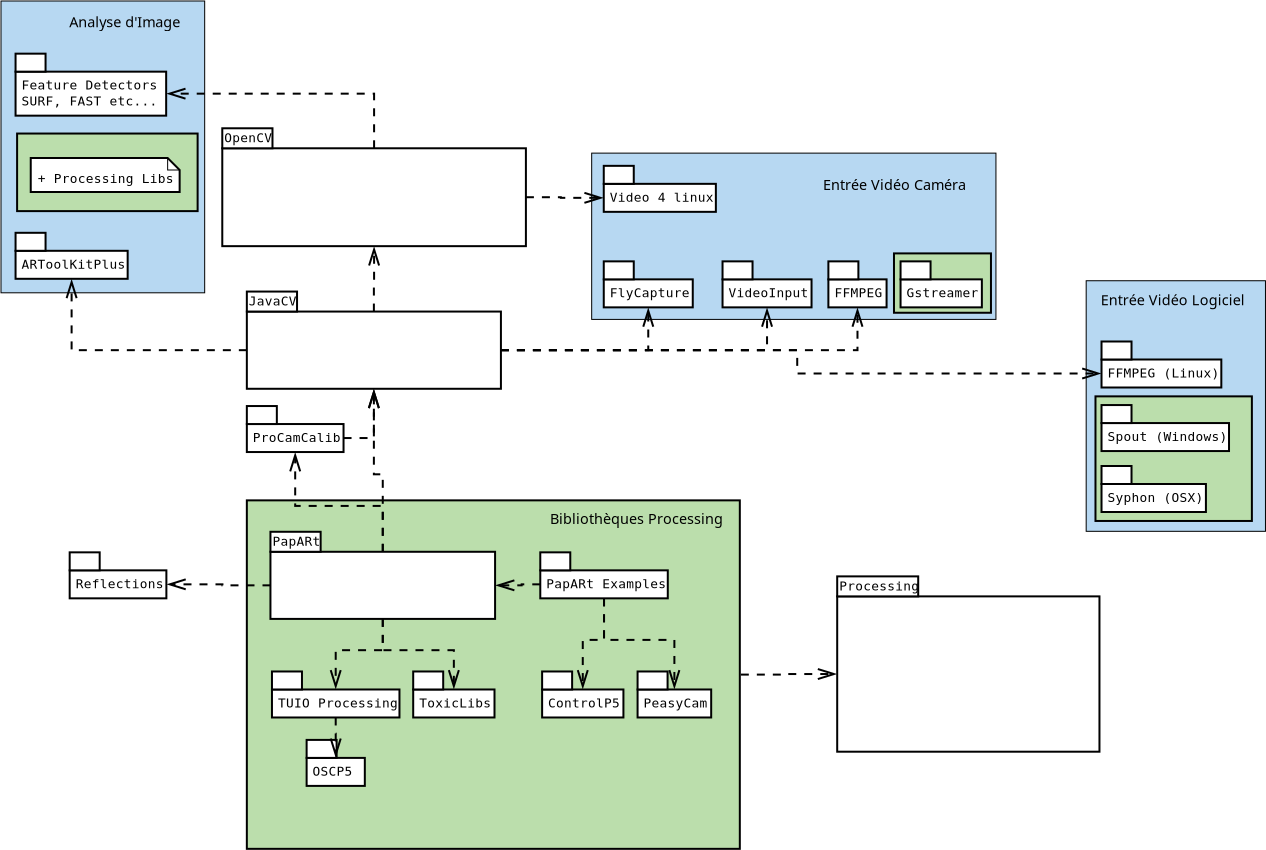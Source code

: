 <?xml version="1.0" encoding="UTF-8"?>
<dia:diagram xmlns:dia="http://www.lysator.liu.se/~alla/dia/">
  <dia:layer name="Arrière-plan" visible="true" active="true">
    <dia:object type="Standard - Box" version="0" id="O0">
      <dia:attribute name="obj_pos">
        <dia:point val="69.1,33.468"/>
      </dia:attribute>
      <dia:attribute name="obj_bb">
        <dia:rectangle val="69.1,33.468;78.063,45.997"/>
      </dia:attribute>
      <dia:attribute name="elem_corner">
        <dia:point val="69.1,33.468"/>
      </dia:attribute>
      <dia:attribute name="elem_width">
        <dia:real val="8.964"/>
      </dia:attribute>
      <dia:attribute name="elem_height">
        <dia:real val="12.529"/>
      </dia:attribute>
      <dia:attribute name="border_width">
        <dia:real val="1.175e-38"/>
      </dia:attribute>
      <dia:attribute name="inner_color">
        <dia:color val="#b7d8f2"/>
      </dia:attribute>
      <dia:attribute name="show_background">
        <dia:boolean val="true"/>
      </dia:attribute>
    </dia:object>
    <dia:object type="Standard - Box" version="0" id="O1">
      <dia:attribute name="obj_pos">
        <dia:point val="69.565,39.249"/>
      </dia:attribute>
      <dia:attribute name="obj_bb">
        <dia:rectangle val="69.515,39.199;77.435,45.529"/>
      </dia:attribute>
      <dia:attribute name="elem_corner">
        <dia:point val="69.565,39.249"/>
      </dia:attribute>
      <dia:attribute name="elem_width">
        <dia:real val="7.82"/>
      </dia:attribute>
      <dia:attribute name="elem_height">
        <dia:real val="6.23"/>
      </dia:attribute>
      <dia:attribute name="border_width">
        <dia:real val="0.1"/>
      </dia:attribute>
      <dia:attribute name="inner_color">
        <dia:color val="#bbdeac"/>
      </dia:attribute>
      <dia:attribute name="show_background">
        <dia:boolean val="true"/>
      </dia:attribute>
    </dia:object>
    <dia:object type="Standard - Box" version="0" id="O2">
      <dia:attribute name="obj_pos">
        <dia:point val="44.375,27.087"/>
      </dia:attribute>
      <dia:attribute name="obj_bb">
        <dia:rectangle val="44.375,27.087;64.588,35.401"/>
      </dia:attribute>
      <dia:attribute name="elem_corner">
        <dia:point val="44.375,27.087"/>
      </dia:attribute>
      <dia:attribute name="elem_width">
        <dia:real val="20.213"/>
      </dia:attribute>
      <dia:attribute name="elem_height">
        <dia:real val="8.314"/>
      </dia:attribute>
      <dia:attribute name="border_width">
        <dia:real val="1.175e-38"/>
      </dia:attribute>
      <dia:attribute name="inner_color">
        <dia:color val="#b7d8f2"/>
      </dia:attribute>
      <dia:attribute name="show_background">
        <dia:boolean val="true"/>
      </dia:attribute>
    </dia:object>
    <dia:object type="Standard - Box" version="0" id="O3">
      <dia:attribute name="obj_pos">
        <dia:point val="27.133,44.449"/>
      </dia:attribute>
      <dia:attribute name="obj_bb">
        <dia:rectangle val="27.083,44.399;51.832,61.923"/>
      </dia:attribute>
      <dia:attribute name="elem_corner">
        <dia:point val="27.133,44.449"/>
      </dia:attribute>
      <dia:attribute name="elem_width">
        <dia:real val="24.649"/>
      </dia:attribute>
      <dia:attribute name="elem_height">
        <dia:real val="17.424"/>
      </dia:attribute>
      <dia:attribute name="border_width">
        <dia:real val="0.1"/>
      </dia:attribute>
      <dia:attribute name="inner_color">
        <dia:color val="#bbdeac"/>
      </dia:attribute>
      <dia:attribute name="show_background">
        <dia:boolean val="true"/>
      </dia:attribute>
    </dia:object>
    <dia:object type="Standard - Text" version="1" id="O4">
      <dia:attribute name="obj_pos">
        <dia:point val="42.295,45.631"/>
      </dia:attribute>
      <dia:attribute name="obj_bb">
        <dia:rectangle val="42.295,44.963;51.278,45.801"/>
      </dia:attribute>
      <dia:attribute name="text">
        <dia:composite type="text">
          <dia:attribute name="string">
            <dia:string>#Bibliothèques Processing#</dia:string>
          </dia:attribute>
          <dia:attribute name="font">
            <dia:font family="sans" style="0" name="Helvetica"/>
          </dia:attribute>
          <dia:attribute name="height">
            <dia:real val="0.899"/>
          </dia:attribute>
          <dia:attribute name="pos">
            <dia:point val="42.295,45.631"/>
          </dia:attribute>
          <dia:attribute name="color">
            <dia:color val="#000000"/>
          </dia:attribute>
          <dia:attribute name="alignment">
            <dia:enum val="0"/>
          </dia:attribute>
        </dia:composite>
      </dia:attribute>
      <dia:attribute name="valign">
        <dia:enum val="3"/>
      </dia:attribute>
    </dia:object>
    <dia:object type="Standard - Box" version="0" id="O5">
      <dia:attribute name="obj_pos">
        <dia:point val="59.49,32.101"/>
      </dia:attribute>
      <dia:attribute name="obj_bb">
        <dia:rectangle val="59.44,32.051;64.389,35.12"/>
      </dia:attribute>
      <dia:attribute name="elem_corner">
        <dia:point val="59.49,32.101"/>
      </dia:attribute>
      <dia:attribute name="elem_width">
        <dia:real val="4.849"/>
      </dia:attribute>
      <dia:attribute name="elem_height">
        <dia:real val="2.968"/>
      </dia:attribute>
      <dia:attribute name="border_width">
        <dia:real val="0.1"/>
      </dia:attribute>
      <dia:attribute name="inner_color">
        <dia:color val="#bbdeac"/>
      </dia:attribute>
      <dia:attribute name="show_background">
        <dia:boolean val="true"/>
      </dia:attribute>
    </dia:object>
    <dia:object type="Standard - Box" version="0" id="O6">
      <dia:attribute name="obj_pos">
        <dia:point val="14.841,19.481"/>
      </dia:attribute>
      <dia:attribute name="obj_bb">
        <dia:rectangle val="14.841,19.481;25.025,34.071"/>
      </dia:attribute>
      <dia:attribute name="elem_corner">
        <dia:point val="14.841,19.481"/>
      </dia:attribute>
      <dia:attribute name="elem_width">
        <dia:real val="10.184"/>
      </dia:attribute>
      <dia:attribute name="elem_height">
        <dia:real val="14.59"/>
      </dia:attribute>
      <dia:attribute name="border_width">
        <dia:real val="1.175e-38"/>
      </dia:attribute>
      <dia:attribute name="inner_color">
        <dia:color val="#b7d8f2"/>
      </dia:attribute>
      <dia:attribute name="show_background">
        <dia:boolean val="true"/>
      </dia:attribute>
    </dia:object>
    <dia:object type="Standard - Text" version="1" id="O7">
      <dia:attribute name="obj_pos">
        <dia:point val="18.25,20.799"/>
      </dia:attribute>
      <dia:attribute name="obj_bb">
        <dia:rectangle val="18.25,20.131;24.223,21.867"/>
      </dia:attribute>
      <dia:attribute name="text">
        <dia:composite type="text">
          <dia:attribute name="string">
            <dia:string>#Analyse d'Image
#</dia:string>
          </dia:attribute>
          <dia:attribute name="font">
            <dia:font family="sans" style="0" name="Helvetica"/>
          </dia:attribute>
          <dia:attribute name="height">
            <dia:real val="0.899"/>
          </dia:attribute>
          <dia:attribute name="pos">
            <dia:point val="18.25,20.799"/>
          </dia:attribute>
          <dia:attribute name="color">
            <dia:color val="#000000"/>
          </dia:attribute>
          <dia:attribute name="alignment">
            <dia:enum val="0"/>
          </dia:attribute>
        </dia:composite>
      </dia:attribute>
      <dia:attribute name="valign">
        <dia:enum val="3"/>
      </dia:attribute>
    </dia:object>
    <dia:object type="UML - LargePackage" version="0" id="O8">
      <dia:attribute name="obj_pos">
        <dia:point val="56.651,49.25"/>
      </dia:attribute>
      <dia:attribute name="obj_bb">
        <dia:rectangle val="56.601,48.2;69.814,57.065"/>
      </dia:attribute>
      <dia:attribute name="meta">
        <dia:composite type="dict"/>
      </dia:attribute>
      <dia:attribute name="elem_corner">
        <dia:point val="56.651,49.25"/>
      </dia:attribute>
      <dia:attribute name="elem_width">
        <dia:real val="13.113"/>
      </dia:attribute>
      <dia:attribute name="elem_height">
        <dia:real val="7.766"/>
      </dia:attribute>
      <dia:attribute name="line_width">
        <dia:real val="0.1"/>
      </dia:attribute>
      <dia:attribute name="line_colour">
        <dia:color val="#000000"/>
      </dia:attribute>
      <dia:attribute name="fill_colour">
        <dia:color val="#ffffff"/>
      </dia:attribute>
      <dia:attribute name="text_colour">
        <dia:color val="#000000"/>
      </dia:attribute>
      <dia:attribute name="stereotype">
        <dia:string>##</dia:string>
      </dia:attribute>
      <dia:attribute name="name">
        <dia:string>#Processing#</dia:string>
      </dia:attribute>
    </dia:object>
    <dia:object type="Standard - Text" version="1" id="O9">
      <dia:attribute name="obj_pos">
        <dia:point val="59.991,51.681"/>
      </dia:attribute>
      <dia:attribute name="obj_bb">
        <dia:rectangle val="59.991,51.086;59.991,51.831"/>
      </dia:attribute>
      <dia:attribute name="text">
        <dia:composite type="text">
          <dia:attribute name="string">
            <dia:string>##</dia:string>
          </dia:attribute>
          <dia:attribute name="font">
            <dia:font family="sans" style="0" name="Helvetica"/>
          </dia:attribute>
          <dia:attribute name="height">
            <dia:real val="0.8"/>
          </dia:attribute>
          <dia:attribute name="pos">
            <dia:point val="59.991,51.681"/>
          </dia:attribute>
          <dia:attribute name="color">
            <dia:color val="#000000"/>
          </dia:attribute>
          <dia:attribute name="alignment">
            <dia:enum val="0"/>
          </dia:attribute>
        </dia:composite>
      </dia:attribute>
      <dia:attribute name="valign">
        <dia:enum val="3"/>
      </dia:attribute>
      <dia:childnode parent="O8"/>
    </dia:object>
    <dia:object type="UML - LargePackage" version="0" id="O10">
      <dia:attribute name="obj_pos">
        <dia:point val="27.133,35.009"/>
      </dia:attribute>
      <dia:attribute name="obj_bb">
        <dia:rectangle val="27.083,33.959;39.887,38.92"/>
      </dia:attribute>
      <dia:attribute name="meta">
        <dia:composite type="dict"/>
      </dia:attribute>
      <dia:attribute name="elem_corner">
        <dia:point val="27.133,35.009"/>
      </dia:attribute>
      <dia:attribute name="elem_width">
        <dia:real val="12.704"/>
      </dia:attribute>
      <dia:attribute name="elem_height">
        <dia:real val="3.861"/>
      </dia:attribute>
      <dia:attribute name="line_width">
        <dia:real val="0.1"/>
      </dia:attribute>
      <dia:attribute name="line_colour">
        <dia:color val="#000000"/>
      </dia:attribute>
      <dia:attribute name="fill_colour">
        <dia:color val="#ffffff"/>
      </dia:attribute>
      <dia:attribute name="text_colour">
        <dia:color val="#000000"/>
      </dia:attribute>
      <dia:attribute name="stereotype">
        <dia:string>##</dia:string>
      </dia:attribute>
      <dia:attribute name="name">
        <dia:string>#JavaCV#</dia:string>
      </dia:attribute>
    </dia:object>
    <dia:object type="UML - LargePackage" version="0" id="O11">
      <dia:attribute name="obj_pos">
        <dia:point val="25.905,26.845"/>
      </dia:attribute>
      <dia:attribute name="obj_bb">
        <dia:rectangle val="25.855,25.795;41.136,31.789"/>
      </dia:attribute>
      <dia:attribute name="meta">
        <dia:composite type="dict"/>
      </dia:attribute>
      <dia:attribute name="elem_corner">
        <dia:point val="25.905,26.845"/>
      </dia:attribute>
      <dia:attribute name="elem_width">
        <dia:real val="15.181"/>
      </dia:attribute>
      <dia:attribute name="elem_height">
        <dia:real val="4.894"/>
      </dia:attribute>
      <dia:attribute name="line_width">
        <dia:real val="0.1"/>
      </dia:attribute>
      <dia:attribute name="line_colour">
        <dia:color val="#000000"/>
      </dia:attribute>
      <dia:attribute name="fill_colour">
        <dia:color val="#ffffff"/>
      </dia:attribute>
      <dia:attribute name="text_colour">
        <dia:color val="#000000"/>
      </dia:attribute>
      <dia:attribute name="stereotype">
        <dia:string>##</dia:string>
      </dia:attribute>
      <dia:attribute name="name">
        <dia:string>#OpenCV#</dia:string>
      </dia:attribute>
    </dia:object>
    <dia:object type="UML - SmallPackage" version="0" id="O12">
      <dia:attribute name="obj_pos">
        <dia:point val="44.979,33.399"/>
      </dia:attribute>
      <dia:attribute name="obj_bb">
        <dia:rectangle val="44.929,32.449;49.479,34.849"/>
      </dia:attribute>
      <dia:attribute name="meta">
        <dia:composite type="dict"/>
      </dia:attribute>
      <dia:attribute name="elem_corner">
        <dia:point val="44.979,33.399"/>
      </dia:attribute>
      <dia:attribute name="elem_width">
        <dia:real val="4.45"/>
      </dia:attribute>
      <dia:attribute name="elem_height">
        <dia:real val="1.4"/>
      </dia:attribute>
      <dia:attribute name="line_width">
        <dia:real val="0.1"/>
      </dia:attribute>
      <dia:attribute name="line_colour">
        <dia:color val="#000000"/>
      </dia:attribute>
      <dia:attribute name="fill_colour">
        <dia:color val="#ffffff"/>
      </dia:attribute>
      <dia:attribute name="stereotype">
        <dia:string>##</dia:string>
      </dia:attribute>
      <dia:attribute name="text">
        <dia:composite type="text">
          <dia:attribute name="string">
            <dia:string>#FlyCapture#</dia:string>
          </dia:attribute>
          <dia:attribute name="font">
            <dia:font family="monospace" style="0" name="Courier"/>
          </dia:attribute>
          <dia:attribute name="height">
            <dia:real val="0.8"/>
          </dia:attribute>
          <dia:attribute name="pos">
            <dia:point val="45.279,34.294"/>
          </dia:attribute>
          <dia:attribute name="color">
            <dia:color val="#000000"/>
          </dia:attribute>
          <dia:attribute name="alignment">
            <dia:enum val="0"/>
          </dia:attribute>
        </dia:composite>
      </dia:attribute>
    </dia:object>
    <dia:object type="UML - SmallPackage" version="0" id="O13">
      <dia:attribute name="obj_pos">
        <dia:point val="44.979,28.623"/>
      </dia:attribute>
      <dia:attribute name="obj_bb">
        <dia:rectangle val="44.929,27.673;50.634,30.073"/>
      </dia:attribute>
      <dia:attribute name="meta">
        <dia:composite type="dict"/>
      </dia:attribute>
      <dia:attribute name="elem_corner">
        <dia:point val="44.979,28.623"/>
      </dia:attribute>
      <dia:attribute name="elem_width">
        <dia:real val="5.605"/>
      </dia:attribute>
      <dia:attribute name="elem_height">
        <dia:real val="1.4"/>
      </dia:attribute>
      <dia:attribute name="line_width">
        <dia:real val="0.1"/>
      </dia:attribute>
      <dia:attribute name="line_colour">
        <dia:color val="#000000"/>
      </dia:attribute>
      <dia:attribute name="fill_colour">
        <dia:color val="#ffffff"/>
      </dia:attribute>
      <dia:attribute name="stereotype">
        <dia:string>##</dia:string>
      </dia:attribute>
      <dia:attribute name="text">
        <dia:composite type="text">
          <dia:attribute name="string">
            <dia:string>#Video 4 linux#</dia:string>
          </dia:attribute>
          <dia:attribute name="font">
            <dia:font family="monospace" style="0" name="Courier"/>
          </dia:attribute>
          <dia:attribute name="height">
            <dia:real val="0.8"/>
          </dia:attribute>
          <dia:attribute name="pos">
            <dia:point val="45.279,29.518"/>
          </dia:attribute>
          <dia:attribute name="color">
            <dia:color val="#000000"/>
          </dia:attribute>
          <dia:attribute name="alignment">
            <dia:enum val="0"/>
          </dia:attribute>
        </dia:composite>
      </dia:attribute>
    </dia:object>
    <dia:object type="UML - SmallPackage" version="0" id="O14">
      <dia:attribute name="obj_pos">
        <dia:point val="15.569,31.971"/>
      </dia:attribute>
      <dia:attribute name="obj_bb">
        <dia:rectangle val="15.519,31.021;21.224,33.421"/>
      </dia:attribute>
      <dia:attribute name="meta">
        <dia:composite type="dict"/>
      </dia:attribute>
      <dia:attribute name="elem_corner">
        <dia:point val="15.569,31.971"/>
      </dia:attribute>
      <dia:attribute name="elem_width">
        <dia:real val="5.605"/>
      </dia:attribute>
      <dia:attribute name="elem_height">
        <dia:real val="1.4"/>
      </dia:attribute>
      <dia:attribute name="line_width">
        <dia:real val="0.1"/>
      </dia:attribute>
      <dia:attribute name="line_colour">
        <dia:color val="#000000"/>
      </dia:attribute>
      <dia:attribute name="fill_colour">
        <dia:color val="#ffffff"/>
      </dia:attribute>
      <dia:attribute name="stereotype">
        <dia:string>##</dia:string>
      </dia:attribute>
      <dia:attribute name="text">
        <dia:composite type="text">
          <dia:attribute name="string">
            <dia:string>#ARToolKitPlus#</dia:string>
          </dia:attribute>
          <dia:attribute name="font">
            <dia:font family="monospace" style="0" name="Courier"/>
          </dia:attribute>
          <dia:attribute name="height">
            <dia:real val="0.8"/>
          </dia:attribute>
          <dia:attribute name="pos">
            <dia:point val="15.869,32.866"/>
          </dia:attribute>
          <dia:attribute name="color">
            <dia:color val="#000000"/>
          </dia:attribute>
          <dia:attribute name="alignment">
            <dia:enum val="0"/>
          </dia:attribute>
        </dia:composite>
      </dia:attribute>
    </dia:object>
    <dia:object type="UML - LargePackage" version="0" id="O15">
      <dia:attribute name="obj_pos">
        <dia:point val="28.313,47.02"/>
      </dia:attribute>
      <dia:attribute name="obj_bb">
        <dia:rectangle val="28.263,45.97;39.595,50.426"/>
      </dia:attribute>
      <dia:attribute name="meta">
        <dia:composite type="dict"/>
      </dia:attribute>
      <dia:attribute name="elem_corner">
        <dia:point val="28.313,47.02"/>
      </dia:attribute>
      <dia:attribute name="elem_width">
        <dia:real val="11.232"/>
      </dia:attribute>
      <dia:attribute name="elem_height">
        <dia:real val="3.356"/>
      </dia:attribute>
      <dia:attribute name="line_width">
        <dia:real val="0.1"/>
      </dia:attribute>
      <dia:attribute name="line_colour">
        <dia:color val="#000000"/>
      </dia:attribute>
      <dia:attribute name="fill_colour">
        <dia:color val="#ffffff"/>
      </dia:attribute>
      <dia:attribute name="text_colour">
        <dia:color val="#000000"/>
      </dia:attribute>
      <dia:attribute name="stereotype">
        <dia:string>##</dia:string>
      </dia:attribute>
      <dia:attribute name="name">
        <dia:string>#PapARt#</dia:string>
      </dia:attribute>
    </dia:object>
    <dia:object type="UML - Dependency" version="1" id="O16">
      <dia:attribute name="obj_pos">
        <dia:point val="33.929,45.97"/>
      </dia:attribute>
      <dia:attribute name="obj_bb">
        <dia:rectangle val="33.035,38.471;33.979,46.02"/>
      </dia:attribute>
      <dia:attribute name="meta">
        <dia:composite type="dict"/>
      </dia:attribute>
      <dia:attribute name="orth_points">
        <dia:point val="33.929,45.97"/>
        <dia:point val="33.929,42.645"/>
        <dia:point val="33.485,42.645"/>
        <dia:point val="33.485,38.921"/>
      </dia:attribute>
      <dia:attribute name="orth_orient">
        <dia:enum val="1"/>
        <dia:enum val="0"/>
        <dia:enum val="1"/>
      </dia:attribute>
      <dia:attribute name="orth_autoroute">
        <dia:boolean val="true"/>
      </dia:attribute>
      <dia:attribute name="text_colour">
        <dia:color val="#000000"/>
      </dia:attribute>
      <dia:attribute name="line_colour">
        <dia:color val="#000000"/>
      </dia:attribute>
      <dia:attribute name="name">
        <dia:string>##</dia:string>
      </dia:attribute>
      <dia:attribute name="stereotype">
        <dia:string>##</dia:string>
      </dia:attribute>
      <dia:attribute name="draw_arrow">
        <dia:boolean val="true"/>
      </dia:attribute>
      <dia:connections>
        <dia:connection handle="0" to="O15" connection="8"/>
        <dia:connection handle="1" to="O10" connection="8"/>
      </dia:connections>
    </dia:object>
    <dia:object type="UML - SmallPackage" version="0" id="O17">
      <dia:attribute name="obj_pos">
        <dia:point val="59.819,33.399"/>
      </dia:attribute>
      <dia:attribute name="obj_bb">
        <dia:rectangle val="59.769,32.449;63.934,34.849"/>
      </dia:attribute>
      <dia:attribute name="meta">
        <dia:composite type="dict"/>
      </dia:attribute>
      <dia:attribute name="elem_corner">
        <dia:point val="59.819,33.399"/>
      </dia:attribute>
      <dia:attribute name="elem_width">
        <dia:real val="4.065"/>
      </dia:attribute>
      <dia:attribute name="elem_height">
        <dia:real val="1.4"/>
      </dia:attribute>
      <dia:attribute name="line_width">
        <dia:real val="0.1"/>
      </dia:attribute>
      <dia:attribute name="line_colour">
        <dia:color val="#000000"/>
      </dia:attribute>
      <dia:attribute name="fill_colour">
        <dia:color val="#ffffff"/>
      </dia:attribute>
      <dia:attribute name="stereotype">
        <dia:string>##</dia:string>
      </dia:attribute>
      <dia:attribute name="text">
        <dia:composite type="text">
          <dia:attribute name="string">
            <dia:string>#Gstreamer#</dia:string>
          </dia:attribute>
          <dia:attribute name="font">
            <dia:font family="monospace" style="0" name="Courier"/>
          </dia:attribute>
          <dia:attribute name="height">
            <dia:real val="0.8"/>
          </dia:attribute>
          <dia:attribute name="pos">
            <dia:point val="60.119,34.294"/>
          </dia:attribute>
          <dia:attribute name="color">
            <dia:color val="#000000"/>
          </dia:attribute>
          <dia:attribute name="alignment">
            <dia:enum val="0"/>
          </dia:attribute>
        </dia:composite>
      </dia:attribute>
    </dia:object>
    <dia:object type="UML - SmallPackage" version="0" id="O18">
      <dia:attribute name="obj_pos">
        <dia:point val="56.21,33.399"/>
      </dia:attribute>
      <dia:attribute name="obj_bb">
        <dia:rectangle val="56.16,32.449;59.17,34.849"/>
      </dia:attribute>
      <dia:attribute name="meta">
        <dia:composite type="dict"/>
      </dia:attribute>
      <dia:attribute name="elem_corner">
        <dia:point val="56.21,33.399"/>
      </dia:attribute>
      <dia:attribute name="elem_width">
        <dia:real val="2.91"/>
      </dia:attribute>
      <dia:attribute name="elem_height">
        <dia:real val="1.4"/>
      </dia:attribute>
      <dia:attribute name="line_width">
        <dia:real val="0.1"/>
      </dia:attribute>
      <dia:attribute name="line_colour">
        <dia:color val="#000000"/>
      </dia:attribute>
      <dia:attribute name="fill_colour">
        <dia:color val="#ffffff"/>
      </dia:attribute>
      <dia:attribute name="stereotype">
        <dia:string>##</dia:string>
      </dia:attribute>
      <dia:attribute name="text">
        <dia:composite type="text">
          <dia:attribute name="string">
            <dia:string>#FFMPEG#</dia:string>
          </dia:attribute>
          <dia:attribute name="font">
            <dia:font family="monospace" style="0" name="Courier"/>
          </dia:attribute>
          <dia:attribute name="height">
            <dia:real val="0.8"/>
          </dia:attribute>
          <dia:attribute name="pos">
            <dia:point val="56.51,34.294"/>
          </dia:attribute>
          <dia:attribute name="color">
            <dia:color val="#000000"/>
          </dia:attribute>
          <dia:attribute name="alignment">
            <dia:enum val="0"/>
          </dia:attribute>
        </dia:composite>
      </dia:attribute>
    </dia:object>
    <dia:object type="UML - SmallPackage" version="0" id="O19">
      <dia:attribute name="obj_pos">
        <dia:point val="50.918,33.399"/>
      </dia:attribute>
      <dia:attribute name="obj_bb">
        <dia:rectangle val="50.868,32.449;55.418,34.849"/>
      </dia:attribute>
      <dia:attribute name="meta">
        <dia:composite type="dict"/>
      </dia:attribute>
      <dia:attribute name="elem_corner">
        <dia:point val="50.918,33.399"/>
      </dia:attribute>
      <dia:attribute name="elem_width">
        <dia:real val="4.45"/>
      </dia:attribute>
      <dia:attribute name="elem_height">
        <dia:real val="1.4"/>
      </dia:attribute>
      <dia:attribute name="line_width">
        <dia:real val="0.1"/>
      </dia:attribute>
      <dia:attribute name="line_colour">
        <dia:color val="#000000"/>
      </dia:attribute>
      <dia:attribute name="fill_colour">
        <dia:color val="#ffffff"/>
      </dia:attribute>
      <dia:attribute name="stereotype">
        <dia:string>##</dia:string>
      </dia:attribute>
      <dia:attribute name="text">
        <dia:composite type="text">
          <dia:attribute name="string">
            <dia:string>#VideoInput#</dia:string>
          </dia:attribute>
          <dia:attribute name="font">
            <dia:font family="monospace" style="0" name="Courier"/>
          </dia:attribute>
          <dia:attribute name="height">
            <dia:real val="0.8"/>
          </dia:attribute>
          <dia:attribute name="pos">
            <dia:point val="51.218,34.294"/>
          </dia:attribute>
          <dia:attribute name="color">
            <dia:color val="#000000"/>
          </dia:attribute>
          <dia:attribute name="alignment">
            <dia:enum val="0"/>
          </dia:attribute>
        </dia:composite>
      </dia:attribute>
    </dia:object>
    <dia:object type="UML - Dependency" version="1" id="O20">
      <dia:attribute name="obj_pos">
        <dia:point val="41.137,29.292"/>
      </dia:attribute>
      <dia:attribute name="obj_bb">
        <dia:rectangle val="41.087,28.873;45.378,30.907"/>
      </dia:attribute>
      <dia:attribute name="meta">
        <dia:composite type="dict"/>
      </dia:attribute>
      <dia:attribute name="orth_points">
        <dia:point val="41.137,29.292"/>
        <dia:point val="42.833,29.292"/>
        <dia:point val="42.833,29.323"/>
        <dia:point val="44.928,29.323"/>
      </dia:attribute>
      <dia:attribute name="orth_orient">
        <dia:enum val="0"/>
        <dia:enum val="1"/>
        <dia:enum val="0"/>
      </dia:attribute>
      <dia:attribute name="orth_autoroute">
        <dia:boolean val="true"/>
      </dia:attribute>
      <dia:attribute name="text_colour">
        <dia:color val="#000000"/>
      </dia:attribute>
      <dia:attribute name="line_colour">
        <dia:color val="#000000"/>
      </dia:attribute>
      <dia:attribute name="name">
        <dia:string>##</dia:string>
      </dia:attribute>
      <dia:attribute name="stereotype">
        <dia:string>##</dia:string>
      </dia:attribute>
      <dia:attribute name="draw_arrow">
        <dia:boolean val="true"/>
      </dia:attribute>
      <dia:connections>
        <dia:connection handle="0" to="O11" connection="8"/>
        <dia:connection handle="1" to="O13" connection="8"/>
      </dia:connections>
    </dia:object>
    <dia:object type="Standard - Text" version="1" id="O21">
      <dia:attribute name="obj_pos">
        <dia:point val="54.481,31.244"/>
      </dia:attribute>
      <dia:attribute name="obj_bb">
        <dia:rectangle val="54.481,30.649;54.481,31.394"/>
      </dia:attribute>
      <dia:attribute name="text">
        <dia:composite type="text">
          <dia:attribute name="string">
            <dia:string>##</dia:string>
          </dia:attribute>
          <dia:attribute name="font">
            <dia:font family="sans" style="0" name="Helvetica"/>
          </dia:attribute>
          <dia:attribute name="height">
            <dia:real val="0.8"/>
          </dia:attribute>
          <dia:attribute name="pos">
            <dia:point val="54.481,31.244"/>
          </dia:attribute>
          <dia:attribute name="color">
            <dia:color val="#000000"/>
          </dia:attribute>
          <dia:attribute name="alignment">
            <dia:enum val="0"/>
          </dia:attribute>
        </dia:composite>
      </dia:attribute>
      <dia:attribute name="valign">
        <dia:enum val="3"/>
      </dia:attribute>
      <dia:connections>
        <dia:connection handle="0" to="O2" connection="8"/>
      </dia:connections>
    </dia:object>
    <dia:object type="Standard - Text" version="1" id="O22">
      <dia:attribute name="obj_pos">
        <dia:point val="54.481,31.244"/>
      </dia:attribute>
      <dia:attribute name="obj_bb">
        <dia:rectangle val="54.481,30.649;54.481,31.394"/>
      </dia:attribute>
      <dia:attribute name="text">
        <dia:composite type="text">
          <dia:attribute name="string">
            <dia:string>##</dia:string>
          </dia:attribute>
          <dia:attribute name="font">
            <dia:font family="sans" style="0" name="Helvetica"/>
          </dia:attribute>
          <dia:attribute name="height">
            <dia:real val="0.8"/>
          </dia:attribute>
          <dia:attribute name="pos">
            <dia:point val="54.481,31.244"/>
          </dia:attribute>
          <dia:attribute name="color">
            <dia:color val="#000000"/>
          </dia:attribute>
          <dia:attribute name="alignment">
            <dia:enum val="0"/>
          </dia:attribute>
        </dia:composite>
      </dia:attribute>
      <dia:attribute name="valign">
        <dia:enum val="3"/>
      </dia:attribute>
      <dia:connections>
        <dia:connection handle="0" to="O2" connection="8"/>
      </dia:connections>
    </dia:object>
    <dia:object type="Standard - Text" version="1" id="O23">
      <dia:attribute name="obj_pos">
        <dia:point val="55.939,28.931"/>
      </dia:attribute>
      <dia:attribute name="obj_bb">
        <dia:rectangle val="55.939,28.264;63.599,29.101"/>
      </dia:attribute>
      <dia:attribute name="text">
        <dia:composite type="text">
          <dia:attribute name="string">
            <dia:string>#Entrée Vidéo Caméra#</dia:string>
          </dia:attribute>
          <dia:attribute name="font">
            <dia:font family="sans" style="0" name="Helvetica"/>
          </dia:attribute>
          <dia:attribute name="height">
            <dia:real val="0.899"/>
          </dia:attribute>
          <dia:attribute name="pos">
            <dia:point val="55.939,28.931"/>
          </dia:attribute>
          <dia:attribute name="color">
            <dia:color val="#000000"/>
          </dia:attribute>
          <dia:attribute name="alignment">
            <dia:enum val="0"/>
          </dia:attribute>
        </dia:composite>
      </dia:attribute>
      <dia:attribute name="valign">
        <dia:enum val="3"/>
      </dia:attribute>
    </dia:object>
    <dia:object type="UML - SmallPackage" version="0" id="O24">
      <dia:attribute name="obj_pos">
        <dia:point val="15.569,23.014"/>
      </dia:attribute>
      <dia:attribute name="obj_bb">
        <dia:rectangle val="15.519,22.064;23.149,25.264"/>
      </dia:attribute>
      <dia:attribute name="meta">
        <dia:composite type="dict"/>
      </dia:attribute>
      <dia:attribute name="elem_corner">
        <dia:point val="15.569,23.014"/>
      </dia:attribute>
      <dia:attribute name="elem_width">
        <dia:real val="7.53"/>
      </dia:attribute>
      <dia:attribute name="elem_height">
        <dia:real val="2.2"/>
      </dia:attribute>
      <dia:attribute name="line_width">
        <dia:real val="0.1"/>
      </dia:attribute>
      <dia:attribute name="line_colour">
        <dia:color val="#000000"/>
      </dia:attribute>
      <dia:attribute name="fill_colour">
        <dia:color val="#ffffff"/>
      </dia:attribute>
      <dia:attribute name="stereotype">
        <dia:string>##</dia:string>
      </dia:attribute>
      <dia:attribute name="text">
        <dia:composite type="text">
          <dia:attribute name="string">
            <dia:string>#Feature Detectors 
SURF, FAST etc...#</dia:string>
          </dia:attribute>
          <dia:attribute name="font">
            <dia:font family="monospace" style="0" name="Courier"/>
          </dia:attribute>
          <dia:attribute name="height">
            <dia:real val="0.8"/>
          </dia:attribute>
          <dia:attribute name="pos">
            <dia:point val="15.869,23.909"/>
          </dia:attribute>
          <dia:attribute name="color">
            <dia:color val="#000000"/>
          </dia:attribute>
          <dia:attribute name="alignment">
            <dia:enum val="0"/>
          </dia:attribute>
        </dia:composite>
      </dia:attribute>
    </dia:object>
    <dia:object type="Standard - Text" version="1" id="O25">
      <dia:attribute name="obj_pos">
        <dia:point val="69.829,34.687"/>
      </dia:attribute>
      <dia:attribute name="obj_bb">
        <dia:rectangle val="69.829,34.02;77.389,34.857"/>
      </dia:attribute>
      <dia:attribute name="text">
        <dia:composite type="text">
          <dia:attribute name="string">
            <dia:string>#Entrée Vidéo Logiciel#</dia:string>
          </dia:attribute>
          <dia:attribute name="font">
            <dia:font family="sans" style="0" name="Helvetica"/>
          </dia:attribute>
          <dia:attribute name="height">
            <dia:real val="0.899"/>
          </dia:attribute>
          <dia:attribute name="pos">
            <dia:point val="69.829,34.687"/>
          </dia:attribute>
          <dia:attribute name="color">
            <dia:color val="#000000"/>
          </dia:attribute>
          <dia:attribute name="alignment">
            <dia:enum val="0"/>
          </dia:attribute>
        </dia:composite>
      </dia:attribute>
      <dia:attribute name="valign">
        <dia:enum val="3"/>
      </dia:attribute>
    </dia:object>
    <dia:object type="UML - SmallPackage" version="0" id="O26">
      <dia:attribute name="obj_pos">
        <dia:point val="69.867,37.406"/>
      </dia:attribute>
      <dia:attribute name="obj_bb">
        <dia:rectangle val="69.817,36.456;75.907,38.856"/>
      </dia:attribute>
      <dia:attribute name="meta">
        <dia:composite type="dict"/>
      </dia:attribute>
      <dia:attribute name="elem_corner">
        <dia:point val="69.867,37.406"/>
      </dia:attribute>
      <dia:attribute name="elem_width">
        <dia:real val="5.99"/>
      </dia:attribute>
      <dia:attribute name="elem_height">
        <dia:real val="1.4"/>
      </dia:attribute>
      <dia:attribute name="line_width">
        <dia:real val="0.1"/>
      </dia:attribute>
      <dia:attribute name="line_colour">
        <dia:color val="#000000"/>
      </dia:attribute>
      <dia:attribute name="fill_colour">
        <dia:color val="#ffffff"/>
      </dia:attribute>
      <dia:attribute name="stereotype">
        <dia:string>##</dia:string>
      </dia:attribute>
      <dia:attribute name="text">
        <dia:composite type="text">
          <dia:attribute name="string">
            <dia:string>#FFMPEG (Linux)#</dia:string>
          </dia:attribute>
          <dia:attribute name="font">
            <dia:font family="monospace" style="0" name="Courier"/>
          </dia:attribute>
          <dia:attribute name="height">
            <dia:real val="0.8"/>
          </dia:attribute>
          <dia:attribute name="pos">
            <dia:point val="70.167,38.301"/>
          </dia:attribute>
          <dia:attribute name="color">
            <dia:color val="#000000"/>
          </dia:attribute>
          <dia:attribute name="alignment">
            <dia:enum val="0"/>
          </dia:attribute>
        </dia:composite>
      </dia:attribute>
    </dia:object>
    <dia:object type="UML - SmallPackage" version="0" id="O27">
      <dia:attribute name="obj_pos">
        <dia:point val="69.867,43.631"/>
      </dia:attribute>
      <dia:attribute name="obj_bb">
        <dia:rectangle val="69.817,42.681;75.137,45.081"/>
      </dia:attribute>
      <dia:attribute name="meta">
        <dia:composite type="dict"/>
      </dia:attribute>
      <dia:attribute name="elem_corner">
        <dia:point val="69.867,43.631"/>
      </dia:attribute>
      <dia:attribute name="elem_width">
        <dia:real val="5.22"/>
      </dia:attribute>
      <dia:attribute name="elem_height">
        <dia:real val="1.4"/>
      </dia:attribute>
      <dia:attribute name="line_width">
        <dia:real val="0.1"/>
      </dia:attribute>
      <dia:attribute name="line_colour">
        <dia:color val="#000000"/>
      </dia:attribute>
      <dia:attribute name="fill_colour">
        <dia:color val="#ffffff"/>
      </dia:attribute>
      <dia:attribute name="stereotype">
        <dia:string>##</dia:string>
      </dia:attribute>
      <dia:attribute name="text">
        <dia:composite type="text">
          <dia:attribute name="string">
            <dia:string>#Syphon (OSX)#</dia:string>
          </dia:attribute>
          <dia:attribute name="font">
            <dia:font family="monospace" style="0" name="Courier"/>
          </dia:attribute>
          <dia:attribute name="height">
            <dia:real val="0.8"/>
          </dia:attribute>
          <dia:attribute name="pos">
            <dia:point val="70.167,44.526"/>
          </dia:attribute>
          <dia:attribute name="color">
            <dia:color val="#000000"/>
          </dia:attribute>
          <dia:attribute name="alignment">
            <dia:enum val="0"/>
          </dia:attribute>
        </dia:composite>
      </dia:attribute>
    </dia:object>
    <dia:object type="UML - SmallPackage" version="0" id="O28">
      <dia:attribute name="obj_pos">
        <dia:point val="69.867,40.584"/>
      </dia:attribute>
      <dia:attribute name="obj_bb">
        <dia:rectangle val="69.817,39.634;76.292,42.034"/>
      </dia:attribute>
      <dia:attribute name="meta">
        <dia:composite type="dict"/>
      </dia:attribute>
      <dia:attribute name="elem_corner">
        <dia:point val="69.867,40.584"/>
      </dia:attribute>
      <dia:attribute name="elem_width">
        <dia:real val="6.375"/>
      </dia:attribute>
      <dia:attribute name="elem_height">
        <dia:real val="1.4"/>
      </dia:attribute>
      <dia:attribute name="line_width">
        <dia:real val="0.1"/>
      </dia:attribute>
      <dia:attribute name="line_colour">
        <dia:color val="#000000"/>
      </dia:attribute>
      <dia:attribute name="fill_colour">
        <dia:color val="#ffffff"/>
      </dia:attribute>
      <dia:attribute name="stereotype">
        <dia:string>##</dia:string>
      </dia:attribute>
      <dia:attribute name="text">
        <dia:composite type="text">
          <dia:attribute name="string">
            <dia:string>#Spout (Windows)#</dia:string>
          </dia:attribute>
          <dia:attribute name="font">
            <dia:font family="monospace" style="0" name="Courier"/>
          </dia:attribute>
          <dia:attribute name="height">
            <dia:real val="0.8"/>
          </dia:attribute>
          <dia:attribute name="pos">
            <dia:point val="70.167,41.479"/>
          </dia:attribute>
          <dia:attribute name="color">
            <dia:color val="#000000"/>
          </dia:attribute>
          <dia:attribute name="alignment">
            <dia:enum val="0"/>
          </dia:attribute>
        </dia:composite>
      </dia:attribute>
    </dia:object>
    <dia:object type="UML - SmallPackage" version="0" id="O29">
      <dia:attribute name="obj_pos">
        <dia:point val="27.133,40.633"/>
      </dia:attribute>
      <dia:attribute name="obj_bb">
        <dia:rectangle val="27.083,39.682;32.018,42.083"/>
      </dia:attribute>
      <dia:attribute name="meta">
        <dia:composite type="dict"/>
      </dia:attribute>
      <dia:attribute name="elem_corner">
        <dia:point val="27.133,40.633"/>
      </dia:attribute>
      <dia:attribute name="elem_width">
        <dia:real val="4.835"/>
      </dia:attribute>
      <dia:attribute name="elem_height">
        <dia:real val="1.4"/>
      </dia:attribute>
      <dia:attribute name="line_width">
        <dia:real val="0.1"/>
      </dia:attribute>
      <dia:attribute name="line_colour">
        <dia:color val="#000000"/>
      </dia:attribute>
      <dia:attribute name="fill_colour">
        <dia:color val="#ffffff"/>
      </dia:attribute>
      <dia:attribute name="stereotype">
        <dia:string>##</dia:string>
      </dia:attribute>
      <dia:attribute name="text">
        <dia:composite type="text">
          <dia:attribute name="string">
            <dia:string>#ProCamCalib#</dia:string>
          </dia:attribute>
          <dia:attribute name="font">
            <dia:font family="monospace" style="0" name="Courier"/>
          </dia:attribute>
          <dia:attribute name="height">
            <dia:real val="0.8"/>
          </dia:attribute>
          <dia:attribute name="pos">
            <dia:point val="27.433,41.528"/>
          </dia:attribute>
          <dia:attribute name="color">
            <dia:color val="#000000"/>
          </dia:attribute>
          <dia:attribute name="alignment">
            <dia:enum val="0"/>
          </dia:attribute>
        </dia:composite>
      </dia:attribute>
    </dia:object>
    <dia:object type="UML - Dependency" version="1" id="O30">
      <dia:attribute name="obj_pos">
        <dia:point val="33.929,45.97"/>
      </dia:attribute>
      <dia:attribute name="obj_bb">
        <dia:rectangle val="29.101,41.633;33.979,46.02"/>
      </dia:attribute>
      <dia:attribute name="meta">
        <dia:composite type="dict"/>
      </dia:attribute>
      <dia:attribute name="orth_points">
        <dia:point val="33.929,45.97"/>
        <dia:point val="33.929,44.226"/>
        <dia:point val="29.551,44.226"/>
        <dia:point val="29.551,42.083"/>
      </dia:attribute>
      <dia:attribute name="orth_orient">
        <dia:enum val="1"/>
        <dia:enum val="0"/>
        <dia:enum val="1"/>
      </dia:attribute>
      <dia:attribute name="orth_autoroute">
        <dia:boolean val="true"/>
      </dia:attribute>
      <dia:attribute name="text_colour">
        <dia:color val="#000000"/>
      </dia:attribute>
      <dia:attribute name="line_colour">
        <dia:color val="#000000"/>
      </dia:attribute>
      <dia:attribute name="name">
        <dia:string>##</dia:string>
      </dia:attribute>
      <dia:attribute name="stereotype">
        <dia:string>##</dia:string>
      </dia:attribute>
      <dia:attribute name="draw_arrow">
        <dia:boolean val="true"/>
      </dia:attribute>
      <dia:connections>
        <dia:connection handle="0" to="O15" connection="8"/>
        <dia:connection handle="1" to="O29" connection="8"/>
      </dia:connections>
    </dia:object>
    <dia:object type="UML - SmallPackage" version="0" id="O31">
      <dia:attribute name="obj_pos">
        <dia:point val="46.67,53.905"/>
      </dia:attribute>
      <dia:attribute name="obj_bb">
        <dia:rectangle val="46.62,52.955;50.4,55.355"/>
      </dia:attribute>
      <dia:attribute name="meta">
        <dia:composite type="dict"/>
      </dia:attribute>
      <dia:attribute name="elem_corner">
        <dia:point val="46.67,53.905"/>
      </dia:attribute>
      <dia:attribute name="elem_width">
        <dia:real val="3.68"/>
      </dia:attribute>
      <dia:attribute name="elem_height">
        <dia:real val="1.4"/>
      </dia:attribute>
      <dia:attribute name="line_width">
        <dia:real val="0.1"/>
      </dia:attribute>
      <dia:attribute name="line_colour">
        <dia:color val="#000000"/>
      </dia:attribute>
      <dia:attribute name="fill_colour">
        <dia:color val="#ffffff"/>
      </dia:attribute>
      <dia:attribute name="stereotype">
        <dia:string>##</dia:string>
      </dia:attribute>
      <dia:attribute name="text">
        <dia:composite type="text">
          <dia:attribute name="string">
            <dia:string>#PeasyCam#</dia:string>
          </dia:attribute>
          <dia:attribute name="font">
            <dia:font family="monospace" style="0" name="Courier"/>
          </dia:attribute>
          <dia:attribute name="height">
            <dia:real val="0.8"/>
          </dia:attribute>
          <dia:attribute name="pos">
            <dia:point val="46.97,54.8"/>
          </dia:attribute>
          <dia:attribute name="color">
            <dia:color val="#000000"/>
          </dia:attribute>
          <dia:attribute name="alignment">
            <dia:enum val="0"/>
          </dia:attribute>
        </dia:composite>
      </dia:attribute>
    </dia:object>
    <dia:object type="UML - SmallPackage" version="0" id="O32">
      <dia:attribute name="obj_pos">
        <dia:point val="30.122,57.326"/>
      </dia:attribute>
      <dia:attribute name="obj_bb">
        <dia:rectangle val="30.072,56.376;33.082,58.776"/>
      </dia:attribute>
      <dia:attribute name="meta">
        <dia:composite type="dict"/>
      </dia:attribute>
      <dia:attribute name="elem_corner">
        <dia:point val="30.122,57.326"/>
      </dia:attribute>
      <dia:attribute name="elem_width">
        <dia:real val="2.91"/>
      </dia:attribute>
      <dia:attribute name="elem_height">
        <dia:real val="1.4"/>
      </dia:attribute>
      <dia:attribute name="line_width">
        <dia:real val="0.1"/>
      </dia:attribute>
      <dia:attribute name="line_colour">
        <dia:color val="#000000"/>
      </dia:attribute>
      <dia:attribute name="fill_colour">
        <dia:color val="#ffffff"/>
      </dia:attribute>
      <dia:attribute name="stereotype">
        <dia:string>##</dia:string>
      </dia:attribute>
      <dia:attribute name="text">
        <dia:composite type="text">
          <dia:attribute name="string">
            <dia:string>#OSCP5 #</dia:string>
          </dia:attribute>
          <dia:attribute name="font">
            <dia:font family="monospace" style="0" name="Courier"/>
          </dia:attribute>
          <dia:attribute name="height">
            <dia:real val="0.8"/>
          </dia:attribute>
          <dia:attribute name="pos">
            <dia:point val="30.422,58.221"/>
          </dia:attribute>
          <dia:attribute name="color">
            <dia:color val="#000000"/>
          </dia:attribute>
          <dia:attribute name="alignment">
            <dia:enum val="0"/>
          </dia:attribute>
        </dia:composite>
      </dia:attribute>
    </dia:object>
    <dia:object type="UML - SmallPackage" version="0" id="O33">
      <dia:attribute name="obj_pos">
        <dia:point val="28.389,53.905"/>
      </dia:attribute>
      <dia:attribute name="obj_bb">
        <dia:rectangle val="28.339,52.955;34.814,55.355"/>
      </dia:attribute>
      <dia:attribute name="meta">
        <dia:composite type="dict"/>
      </dia:attribute>
      <dia:attribute name="elem_corner">
        <dia:point val="28.389,53.905"/>
      </dia:attribute>
      <dia:attribute name="elem_width">
        <dia:real val="6.375"/>
      </dia:attribute>
      <dia:attribute name="elem_height">
        <dia:real val="1.4"/>
      </dia:attribute>
      <dia:attribute name="line_width">
        <dia:real val="0.1"/>
      </dia:attribute>
      <dia:attribute name="line_colour">
        <dia:color val="#000000"/>
      </dia:attribute>
      <dia:attribute name="fill_colour">
        <dia:color val="#ffffff"/>
      </dia:attribute>
      <dia:attribute name="stereotype">
        <dia:string>##</dia:string>
      </dia:attribute>
      <dia:attribute name="text">
        <dia:composite type="text">
          <dia:attribute name="string">
            <dia:string>#TUIO Processing#</dia:string>
          </dia:attribute>
          <dia:attribute name="font">
            <dia:font family="monospace" style="0" name="Courier"/>
          </dia:attribute>
          <dia:attribute name="height">
            <dia:real val="0.8"/>
          </dia:attribute>
          <dia:attribute name="pos">
            <dia:point val="28.689,54.8"/>
          </dia:attribute>
          <dia:attribute name="color">
            <dia:color val="#000000"/>
          </dia:attribute>
          <dia:attribute name="alignment">
            <dia:enum val="0"/>
          </dia:attribute>
        </dia:composite>
      </dia:attribute>
    </dia:object>
    <dia:object type="UML - Dependency" version="1" id="O34">
      <dia:attribute name="obj_pos">
        <dia:point val="33.929,50.426"/>
      </dia:attribute>
      <dia:attribute name="obj_bb">
        <dia:rectangle val="31.127,50.376;33.979,53.404"/>
      </dia:attribute>
      <dia:attribute name="meta">
        <dia:composite type="dict"/>
      </dia:attribute>
      <dia:attribute name="orth_points">
        <dia:point val="33.929,50.426"/>
        <dia:point val="33.929,51.49"/>
        <dia:point val="31.577,51.49"/>
        <dia:point val="31.577,52.954"/>
      </dia:attribute>
      <dia:attribute name="orth_orient">
        <dia:enum val="1"/>
        <dia:enum val="0"/>
        <dia:enum val="1"/>
      </dia:attribute>
      <dia:attribute name="orth_autoroute">
        <dia:boolean val="true"/>
      </dia:attribute>
      <dia:attribute name="text_colour">
        <dia:color val="#000000"/>
      </dia:attribute>
      <dia:attribute name="line_colour">
        <dia:color val="#000000"/>
      </dia:attribute>
      <dia:attribute name="name">
        <dia:string>##</dia:string>
      </dia:attribute>
      <dia:attribute name="stereotype">
        <dia:string>##</dia:string>
      </dia:attribute>
      <dia:attribute name="draw_arrow">
        <dia:boolean val="true"/>
      </dia:attribute>
      <dia:connections>
        <dia:connection handle="0" to="O15" connection="8"/>
        <dia:connection handle="1" to="O33" connection="8"/>
      </dia:connections>
    </dia:object>
    <dia:object type="UML - Dependency" version="1" id="O35">
      <dia:attribute name="obj_pos">
        <dia:point val="31.577,55.305"/>
      </dia:attribute>
      <dia:attribute name="obj_bb">
        <dia:rectangle val="31.127,55.255;32.027,57.776"/>
      </dia:attribute>
      <dia:attribute name="meta">
        <dia:composite type="dict"/>
      </dia:attribute>
      <dia:attribute name="orth_points">
        <dia:point val="31.577,55.305"/>
        <dia:point val="31.577,56.115"/>
        <dia:point val="31.577,56.115"/>
        <dia:point val="31.577,57.326"/>
      </dia:attribute>
      <dia:attribute name="orth_orient">
        <dia:enum val="1"/>
        <dia:enum val="0"/>
        <dia:enum val="1"/>
      </dia:attribute>
      <dia:attribute name="orth_autoroute">
        <dia:boolean val="true"/>
      </dia:attribute>
      <dia:attribute name="text_colour">
        <dia:color val="#000000"/>
      </dia:attribute>
      <dia:attribute name="line_colour">
        <dia:color val="#000000"/>
      </dia:attribute>
      <dia:attribute name="name">
        <dia:string>##</dia:string>
      </dia:attribute>
      <dia:attribute name="stereotype">
        <dia:string>##</dia:string>
      </dia:attribute>
      <dia:attribute name="draw_arrow">
        <dia:boolean val="true"/>
      </dia:attribute>
      <dia:connections>
        <dia:connection handle="0" to="O33" connection="6"/>
        <dia:connection handle="1" to="O32" connection="1"/>
      </dia:connections>
    </dia:object>
    <dia:object type="UML - SmallPackage" version="0" id="O36">
      <dia:attribute name="obj_pos">
        <dia:point val="35.451,53.905"/>
      </dia:attribute>
      <dia:attribute name="obj_bb">
        <dia:rectangle val="35.401,52.955;39.566,55.355"/>
      </dia:attribute>
      <dia:attribute name="meta">
        <dia:composite type="dict"/>
      </dia:attribute>
      <dia:attribute name="elem_corner">
        <dia:point val="35.451,53.905"/>
      </dia:attribute>
      <dia:attribute name="elem_width">
        <dia:real val="4.065"/>
      </dia:attribute>
      <dia:attribute name="elem_height">
        <dia:real val="1.4"/>
      </dia:attribute>
      <dia:attribute name="line_width">
        <dia:real val="0.1"/>
      </dia:attribute>
      <dia:attribute name="line_colour">
        <dia:color val="#000000"/>
      </dia:attribute>
      <dia:attribute name="fill_colour">
        <dia:color val="#ffffff"/>
      </dia:attribute>
      <dia:attribute name="stereotype">
        <dia:string>##</dia:string>
      </dia:attribute>
      <dia:attribute name="text">
        <dia:composite type="text">
          <dia:attribute name="string">
            <dia:string>#ToxicLibs#</dia:string>
          </dia:attribute>
          <dia:attribute name="font">
            <dia:font family="monospace" style="0" name="Courier"/>
          </dia:attribute>
          <dia:attribute name="height">
            <dia:real val="0.8"/>
          </dia:attribute>
          <dia:attribute name="pos">
            <dia:point val="35.751,54.8"/>
          </dia:attribute>
          <dia:attribute name="color">
            <dia:color val="#000000"/>
          </dia:attribute>
          <dia:attribute name="alignment">
            <dia:enum val="0"/>
          </dia:attribute>
        </dia:composite>
      </dia:attribute>
    </dia:object>
    <dia:object type="UML - Dependency" version="1" id="O37">
      <dia:attribute name="obj_pos">
        <dia:point val="33.929,50.426"/>
      </dia:attribute>
      <dia:attribute name="obj_bb">
        <dia:rectangle val="33.879,50.376;37.933,53.404"/>
      </dia:attribute>
      <dia:attribute name="meta">
        <dia:composite type="dict"/>
      </dia:attribute>
      <dia:attribute name="orth_points">
        <dia:point val="33.929,50.426"/>
        <dia:point val="33.929,51.49"/>
        <dia:point val="37.483,51.49"/>
        <dia:point val="37.483,52.954"/>
      </dia:attribute>
      <dia:attribute name="orth_orient">
        <dia:enum val="1"/>
        <dia:enum val="0"/>
        <dia:enum val="1"/>
      </dia:attribute>
      <dia:attribute name="orth_autoroute">
        <dia:boolean val="true"/>
      </dia:attribute>
      <dia:attribute name="text_colour">
        <dia:color val="#000000"/>
      </dia:attribute>
      <dia:attribute name="line_colour">
        <dia:color val="#000000"/>
      </dia:attribute>
      <dia:attribute name="name">
        <dia:string>##</dia:string>
      </dia:attribute>
      <dia:attribute name="stereotype">
        <dia:string>##</dia:string>
      </dia:attribute>
      <dia:attribute name="draw_arrow">
        <dia:boolean val="true"/>
      </dia:attribute>
      <dia:connections>
        <dia:connection handle="0" to="O15" connection="8"/>
        <dia:connection handle="1" to="O36" connection="8"/>
      </dia:connections>
    </dia:object>
    <dia:object type="UML - SmallPackage" version="0" id="O38">
      <dia:attribute name="obj_pos">
        <dia:point val="41.897,53.905"/>
      </dia:attribute>
      <dia:attribute name="obj_bb">
        <dia:rectangle val="41.847,52.955;46.012,55.355"/>
      </dia:attribute>
      <dia:attribute name="meta">
        <dia:composite type="dict"/>
      </dia:attribute>
      <dia:attribute name="elem_corner">
        <dia:point val="41.897,53.905"/>
      </dia:attribute>
      <dia:attribute name="elem_width">
        <dia:real val="4.065"/>
      </dia:attribute>
      <dia:attribute name="elem_height">
        <dia:real val="1.4"/>
      </dia:attribute>
      <dia:attribute name="line_width">
        <dia:real val="0.1"/>
      </dia:attribute>
      <dia:attribute name="line_colour">
        <dia:color val="#000000"/>
      </dia:attribute>
      <dia:attribute name="fill_colour">
        <dia:color val="#ffffff"/>
      </dia:attribute>
      <dia:attribute name="stereotype">
        <dia:string>##</dia:string>
      </dia:attribute>
      <dia:attribute name="text">
        <dia:composite type="text">
          <dia:attribute name="string">
            <dia:string>#ControlP5#</dia:string>
          </dia:attribute>
          <dia:attribute name="font">
            <dia:font family="monospace" style="0" name="Courier"/>
          </dia:attribute>
          <dia:attribute name="height">
            <dia:real val="0.8"/>
          </dia:attribute>
          <dia:attribute name="pos">
            <dia:point val="42.197,54.8"/>
          </dia:attribute>
          <dia:attribute name="color">
            <dia:color val="#000000"/>
          </dia:attribute>
          <dia:attribute name="alignment">
            <dia:enum val="0"/>
          </dia:attribute>
        </dia:composite>
      </dia:attribute>
    </dia:object>
    <dia:object type="UML - SmallPackage" version="0" id="O39">
      <dia:attribute name="obj_pos">
        <dia:point val="41.805,47.948"/>
      </dia:attribute>
      <dia:attribute name="obj_bb">
        <dia:rectangle val="41.755,46.998;48.23,49.398"/>
      </dia:attribute>
      <dia:attribute name="meta">
        <dia:composite type="dict"/>
      </dia:attribute>
      <dia:attribute name="elem_corner">
        <dia:point val="41.805,47.948"/>
      </dia:attribute>
      <dia:attribute name="elem_width">
        <dia:real val="6.375"/>
      </dia:attribute>
      <dia:attribute name="elem_height">
        <dia:real val="1.4"/>
      </dia:attribute>
      <dia:attribute name="line_width">
        <dia:real val="0.1"/>
      </dia:attribute>
      <dia:attribute name="line_colour">
        <dia:color val="#000000"/>
      </dia:attribute>
      <dia:attribute name="fill_colour">
        <dia:color val="#ffffff"/>
      </dia:attribute>
      <dia:attribute name="stereotype">
        <dia:string>##</dia:string>
      </dia:attribute>
      <dia:attribute name="text">
        <dia:composite type="text">
          <dia:attribute name="string">
            <dia:string>#PapARt Examples#</dia:string>
          </dia:attribute>
          <dia:attribute name="font">
            <dia:font family="monospace" style="0" name="Courier"/>
          </dia:attribute>
          <dia:attribute name="height">
            <dia:real val="0.8"/>
          </dia:attribute>
          <dia:attribute name="pos">
            <dia:point val="42.105,48.843"/>
          </dia:attribute>
          <dia:attribute name="color">
            <dia:color val="#000000"/>
          </dia:attribute>
          <dia:attribute name="alignment">
            <dia:enum val="0"/>
          </dia:attribute>
        </dia:composite>
      </dia:attribute>
    </dia:object>
    <dia:object type="UML - Dependency" version="1" id="O40">
      <dia:attribute name="obj_pos">
        <dia:point val="44.993,49.398"/>
      </dia:attribute>
      <dia:attribute name="obj_bb">
        <dia:rectangle val="43.479,49.348;45.043,53.404"/>
      </dia:attribute>
      <dia:attribute name="meta">
        <dia:composite type="dict"/>
      </dia:attribute>
      <dia:attribute name="orth_points">
        <dia:point val="44.993,49.398"/>
        <dia:point val="44.993,50.976"/>
        <dia:point val="43.929,50.976"/>
        <dia:point val="43.929,52.954"/>
      </dia:attribute>
      <dia:attribute name="orth_orient">
        <dia:enum val="1"/>
        <dia:enum val="0"/>
        <dia:enum val="1"/>
      </dia:attribute>
      <dia:attribute name="orth_autoroute">
        <dia:boolean val="true"/>
      </dia:attribute>
      <dia:attribute name="text_colour">
        <dia:color val="#000000"/>
      </dia:attribute>
      <dia:attribute name="line_colour">
        <dia:color val="#000000"/>
      </dia:attribute>
      <dia:attribute name="name">
        <dia:string>##</dia:string>
      </dia:attribute>
      <dia:attribute name="stereotype">
        <dia:string>##</dia:string>
      </dia:attribute>
      <dia:attribute name="draw_arrow">
        <dia:boolean val="true"/>
      </dia:attribute>
      <dia:connections>
        <dia:connection handle="0" to="O39" connection="8"/>
        <dia:connection handle="1" to="O38" connection="8"/>
      </dia:connections>
    </dia:object>
    <dia:object type="UML - Dependency" version="1" id="O41">
      <dia:attribute name="obj_pos">
        <dia:point val="44.993,49.398"/>
      </dia:attribute>
      <dia:attribute name="obj_bb">
        <dia:rectangle val="44.943,49.348;48.96,53.404"/>
      </dia:attribute>
      <dia:attribute name="meta">
        <dia:composite type="dict"/>
      </dia:attribute>
      <dia:attribute name="orth_points">
        <dia:point val="44.993,49.398"/>
        <dia:point val="44.993,50.976"/>
        <dia:point val="48.51,50.976"/>
        <dia:point val="48.51,52.954"/>
      </dia:attribute>
      <dia:attribute name="orth_orient">
        <dia:enum val="1"/>
        <dia:enum val="0"/>
        <dia:enum val="1"/>
      </dia:attribute>
      <dia:attribute name="orth_autoroute">
        <dia:boolean val="true"/>
      </dia:attribute>
      <dia:attribute name="text_colour">
        <dia:color val="#000000"/>
      </dia:attribute>
      <dia:attribute name="line_colour">
        <dia:color val="#000000"/>
      </dia:attribute>
      <dia:attribute name="name">
        <dia:string>##</dia:string>
      </dia:attribute>
      <dia:attribute name="stereotype">
        <dia:string>##</dia:string>
      </dia:attribute>
      <dia:attribute name="draw_arrow">
        <dia:boolean val="true"/>
      </dia:attribute>
      <dia:connections>
        <dia:connection handle="0" to="O39" connection="8"/>
        <dia:connection handle="1" to="O31" connection="8"/>
      </dia:connections>
    </dia:object>
    <dia:object type="UML - Dependency" version="1" id="O42">
      <dia:attribute name="obj_pos">
        <dia:point val="51.832,53.161"/>
      </dia:attribute>
      <dia:attribute name="obj_bb">
        <dia:rectangle val="51.782,52.682;57.05,54.747"/>
      </dia:attribute>
      <dia:attribute name="meta">
        <dia:composite type="dict"/>
      </dia:attribute>
      <dia:attribute name="orth_points">
        <dia:point val="51.832,53.161"/>
        <dia:point val="54.016,53.161"/>
        <dia:point val="54.016,53.132"/>
        <dia:point val="56.6,53.132"/>
      </dia:attribute>
      <dia:attribute name="orth_orient">
        <dia:enum val="0"/>
        <dia:enum val="1"/>
        <dia:enum val="0"/>
      </dia:attribute>
      <dia:attribute name="orth_autoroute">
        <dia:boolean val="true"/>
      </dia:attribute>
      <dia:attribute name="text_colour">
        <dia:color val="#000000"/>
      </dia:attribute>
      <dia:attribute name="line_colour">
        <dia:color val="#000000"/>
      </dia:attribute>
      <dia:attribute name="name">
        <dia:string>##</dia:string>
      </dia:attribute>
      <dia:attribute name="stereotype">
        <dia:string>##</dia:string>
      </dia:attribute>
      <dia:attribute name="draw_arrow">
        <dia:boolean val="true"/>
      </dia:attribute>
      <dia:connections>
        <dia:connection handle="0" to="O3" connection="8"/>
        <dia:connection handle="1" to="O8" connection="8"/>
      </dia:connections>
    </dia:object>
    <dia:object type="UML - Dependency" version="1" id="O43">
      <dia:attribute name="obj_pos">
        <dia:point val="41.755,48.648"/>
      </dia:attribute>
      <dia:attribute name="obj_bb">
        <dia:rectangle val="39.146,48.248;41.805,50.273"/>
      </dia:attribute>
      <dia:attribute name="meta">
        <dia:composite type="dict"/>
      </dia:attribute>
      <dia:attribute name="orth_points">
        <dia:point val="41.755,48.648"/>
        <dia:point val="40.875,48.648"/>
        <dia:point val="40.875,48.698"/>
        <dia:point val="39.596,48.698"/>
      </dia:attribute>
      <dia:attribute name="orth_orient">
        <dia:enum val="0"/>
        <dia:enum val="1"/>
        <dia:enum val="0"/>
      </dia:attribute>
      <dia:attribute name="orth_autoroute">
        <dia:boolean val="true"/>
      </dia:attribute>
      <dia:attribute name="text_colour">
        <dia:color val="#000000"/>
      </dia:attribute>
      <dia:attribute name="line_colour">
        <dia:color val="#000000"/>
      </dia:attribute>
      <dia:attribute name="name">
        <dia:string>##</dia:string>
      </dia:attribute>
      <dia:attribute name="stereotype">
        <dia:string>##</dia:string>
      </dia:attribute>
      <dia:attribute name="draw_arrow">
        <dia:boolean val="true"/>
      </dia:attribute>
      <dia:connections>
        <dia:connection handle="0" to="O39" connection="8"/>
        <dia:connection handle="1" to="O15" connection="8"/>
      </dia:connections>
    </dia:object>
    <dia:object type="Standard - Text" version="1" id="O44">
      <dia:attribute name="obj_pos">
        <dia:point val="17.184,46.665"/>
      </dia:attribute>
      <dia:attribute name="obj_bb">
        <dia:rectangle val="17.184,46.07;17.184,46.815"/>
      </dia:attribute>
      <dia:attribute name="text">
        <dia:composite type="text">
          <dia:attribute name="string">
            <dia:string>##</dia:string>
          </dia:attribute>
          <dia:attribute name="font">
            <dia:font family="sans" style="0" name="Helvetica"/>
          </dia:attribute>
          <dia:attribute name="height">
            <dia:real val="0.8"/>
          </dia:attribute>
          <dia:attribute name="pos">
            <dia:point val="17.184,46.665"/>
          </dia:attribute>
          <dia:attribute name="color">
            <dia:color val="#000000"/>
          </dia:attribute>
          <dia:attribute name="alignment">
            <dia:enum val="0"/>
          </dia:attribute>
        </dia:composite>
      </dia:attribute>
      <dia:attribute name="valign">
        <dia:enum val="3"/>
      </dia:attribute>
    </dia:object>
    <dia:object type="UML - SmallPackage" version="0" id="O45">
      <dia:attribute name="obj_pos">
        <dia:point val="18.275,47.948"/>
      </dia:attribute>
      <dia:attribute name="obj_bb">
        <dia:rectangle val="18.225,46.998;23.16,49.398"/>
      </dia:attribute>
      <dia:attribute name="meta">
        <dia:composite type="dict"/>
      </dia:attribute>
      <dia:attribute name="elem_corner">
        <dia:point val="18.275,47.948"/>
      </dia:attribute>
      <dia:attribute name="elem_width">
        <dia:real val="4.835"/>
      </dia:attribute>
      <dia:attribute name="elem_height">
        <dia:real val="1.4"/>
      </dia:attribute>
      <dia:attribute name="line_width">
        <dia:real val="0.1"/>
      </dia:attribute>
      <dia:attribute name="line_colour">
        <dia:color val="#000000"/>
      </dia:attribute>
      <dia:attribute name="fill_colour">
        <dia:color val="#ffffff"/>
      </dia:attribute>
      <dia:attribute name="stereotype">
        <dia:string>##</dia:string>
      </dia:attribute>
      <dia:attribute name="text">
        <dia:composite type="text">
          <dia:attribute name="string">
            <dia:string>#Reflections#</dia:string>
          </dia:attribute>
          <dia:attribute name="font">
            <dia:font family="monospace" style="0" name="Courier"/>
          </dia:attribute>
          <dia:attribute name="height">
            <dia:real val="0.8"/>
          </dia:attribute>
          <dia:attribute name="pos">
            <dia:point val="18.575,48.843"/>
          </dia:attribute>
          <dia:attribute name="color">
            <dia:color val="#000000"/>
          </dia:attribute>
          <dia:attribute name="alignment">
            <dia:enum val="0"/>
          </dia:attribute>
        </dia:composite>
      </dia:attribute>
    </dia:object>
    <dia:object type="UML - Dependency" version="1" id="O46">
      <dia:attribute name="obj_pos">
        <dia:point val="28.263,48.698"/>
      </dia:attribute>
      <dia:attribute name="obj_bb">
        <dia:rectangle val="22.71,48.198;28.313,50.273"/>
      </dia:attribute>
      <dia:attribute name="meta">
        <dia:composite type="dict"/>
      </dia:attribute>
      <dia:attribute name="orth_points">
        <dia:point val="28.263,48.698"/>
        <dia:point val="25.912,48.698"/>
        <dia:point val="25.912,48.648"/>
        <dia:point val="23.16,48.648"/>
      </dia:attribute>
      <dia:attribute name="orth_orient">
        <dia:enum val="0"/>
        <dia:enum val="1"/>
        <dia:enum val="0"/>
      </dia:attribute>
      <dia:attribute name="orth_autoroute">
        <dia:boolean val="true"/>
      </dia:attribute>
      <dia:attribute name="text_colour">
        <dia:color val="#000000"/>
      </dia:attribute>
      <dia:attribute name="line_colour">
        <dia:color val="#000000"/>
      </dia:attribute>
      <dia:attribute name="name">
        <dia:string>##</dia:string>
      </dia:attribute>
      <dia:attribute name="stereotype">
        <dia:string>##</dia:string>
      </dia:attribute>
      <dia:attribute name="draw_arrow">
        <dia:boolean val="true"/>
      </dia:attribute>
      <dia:connections>
        <dia:connection handle="0" to="O15" connection="8"/>
        <dia:connection handle="1" to="O45" connection="8"/>
      </dia:connections>
    </dia:object>
    <dia:object type="UML - Dependency" version="1" id="O47">
      <dia:attribute name="obj_pos">
        <dia:point val="32.019,41.333"/>
      </dia:attribute>
      <dia:attribute name="obj_bb">
        <dia:rectangle val="31.969,38.471;33.935,42.932"/>
      </dia:attribute>
      <dia:attribute name="meta">
        <dia:composite type="dict"/>
      </dia:attribute>
      <dia:attribute name="orth_points">
        <dia:point val="32.019,41.333"/>
        <dia:point val="33.485,41.333"/>
        <dia:point val="33.485,38.921"/>
      </dia:attribute>
      <dia:attribute name="orth_orient">
        <dia:enum val="0"/>
        <dia:enum val="1"/>
      </dia:attribute>
      <dia:attribute name="orth_autoroute">
        <dia:boolean val="true"/>
      </dia:attribute>
      <dia:attribute name="text_colour">
        <dia:color val="#000000"/>
      </dia:attribute>
      <dia:attribute name="line_colour">
        <dia:color val="#000000"/>
      </dia:attribute>
      <dia:attribute name="name">
        <dia:string>##</dia:string>
      </dia:attribute>
      <dia:attribute name="stereotype">
        <dia:string>##</dia:string>
      </dia:attribute>
      <dia:attribute name="draw_arrow">
        <dia:boolean val="true"/>
      </dia:attribute>
      <dia:connections>
        <dia:connection handle="0" to="O29" connection="8"/>
        <dia:connection handle="1" to="O10" connection="8"/>
      </dia:connections>
    </dia:object>
    <dia:object type="UML - Dependency" version="1" id="O48">
      <dia:attribute name="obj_pos">
        <dia:point val="33.485,33.959"/>
      </dia:attribute>
      <dia:attribute name="obj_bb">
        <dia:rectangle val="33.046,31.34;33.946,34.674"/>
      </dia:attribute>
      <dia:attribute name="meta">
        <dia:composite type="dict"/>
      </dia:attribute>
      <dia:attribute name="orth_points">
        <dia:point val="33.485,33.959"/>
        <dia:point val="33.485,33.074"/>
        <dia:point val="33.496,33.074"/>
        <dia:point val="33.496,31.79"/>
      </dia:attribute>
      <dia:attribute name="orth_orient">
        <dia:enum val="1"/>
        <dia:enum val="0"/>
        <dia:enum val="1"/>
      </dia:attribute>
      <dia:attribute name="orth_autoroute">
        <dia:boolean val="true"/>
      </dia:attribute>
      <dia:attribute name="text_colour">
        <dia:color val="#000000"/>
      </dia:attribute>
      <dia:attribute name="line_colour">
        <dia:color val="#000000"/>
      </dia:attribute>
      <dia:attribute name="name">
        <dia:string>##</dia:string>
      </dia:attribute>
      <dia:attribute name="stereotype">
        <dia:string>##</dia:string>
      </dia:attribute>
      <dia:attribute name="draw_arrow">
        <dia:boolean val="true"/>
      </dia:attribute>
      <dia:connections>
        <dia:connection handle="0" to="O10" connection="8"/>
        <dia:connection handle="1" to="O11" connection="8"/>
      </dia:connections>
    </dia:object>
    <dia:object type="UML - Dependency" version="1" id="O49">
      <dia:attribute name="obj_pos">
        <dia:point val="39.887,36.94"/>
      </dia:attribute>
      <dia:attribute name="obj_bb">
        <dia:rectangle val="39.837,34.349;47.654,38.54"/>
      </dia:attribute>
      <dia:attribute name="meta">
        <dia:composite type="dict"/>
      </dia:attribute>
      <dia:attribute name="orth_points">
        <dia:point val="39.887,36.94"/>
        <dia:point val="47.204,36.94"/>
        <dia:point val="47.204,34.799"/>
      </dia:attribute>
      <dia:attribute name="orth_orient">
        <dia:enum val="0"/>
        <dia:enum val="1"/>
      </dia:attribute>
      <dia:attribute name="orth_autoroute">
        <dia:boolean val="true"/>
      </dia:attribute>
      <dia:attribute name="text_colour">
        <dia:color val="#000000"/>
      </dia:attribute>
      <dia:attribute name="line_colour">
        <dia:color val="#000000"/>
      </dia:attribute>
      <dia:attribute name="name">
        <dia:string>##</dia:string>
      </dia:attribute>
      <dia:attribute name="stereotype">
        <dia:string>##</dia:string>
      </dia:attribute>
      <dia:attribute name="draw_arrow">
        <dia:boolean val="true"/>
      </dia:attribute>
      <dia:connections>
        <dia:connection handle="0" to="O10" connection="8"/>
        <dia:connection handle="1" to="O12" connection="6"/>
      </dia:connections>
    </dia:object>
    <dia:object type="UML - Dependency" version="1" id="O50">
      <dia:attribute name="obj_pos">
        <dia:point val="39.887,36.94"/>
      </dia:attribute>
      <dia:attribute name="obj_bb">
        <dia:rectangle val="39.837,34.349;53.593,38.54"/>
      </dia:attribute>
      <dia:attribute name="meta">
        <dia:composite type="dict"/>
      </dia:attribute>
      <dia:attribute name="orth_points">
        <dia:point val="39.887,36.94"/>
        <dia:point val="53.143,36.94"/>
        <dia:point val="53.143,34.799"/>
      </dia:attribute>
      <dia:attribute name="orth_orient">
        <dia:enum val="0"/>
        <dia:enum val="1"/>
      </dia:attribute>
      <dia:attribute name="orth_autoroute">
        <dia:boolean val="true"/>
      </dia:attribute>
      <dia:attribute name="text_colour">
        <dia:color val="#000000"/>
      </dia:attribute>
      <dia:attribute name="line_colour">
        <dia:color val="#000000"/>
      </dia:attribute>
      <dia:attribute name="name">
        <dia:string>##</dia:string>
      </dia:attribute>
      <dia:attribute name="stereotype">
        <dia:string>##</dia:string>
      </dia:attribute>
      <dia:attribute name="draw_arrow">
        <dia:boolean val="true"/>
      </dia:attribute>
      <dia:connections>
        <dia:connection handle="0" to="O10" connection="8"/>
        <dia:connection handle="1" to="O19" connection="6"/>
      </dia:connections>
    </dia:object>
    <dia:object type="UML - Dependency" version="1" id="O51">
      <dia:attribute name="obj_pos">
        <dia:point val="39.887,36.94"/>
      </dia:attribute>
      <dia:attribute name="obj_bb">
        <dia:rectangle val="39.837,34.349;58.115,38.54"/>
      </dia:attribute>
      <dia:attribute name="meta">
        <dia:composite type="dict"/>
      </dia:attribute>
      <dia:attribute name="orth_points">
        <dia:point val="39.887,36.94"/>
        <dia:point val="57.665,36.94"/>
        <dia:point val="57.665,34.799"/>
      </dia:attribute>
      <dia:attribute name="orth_orient">
        <dia:enum val="0"/>
        <dia:enum val="1"/>
      </dia:attribute>
      <dia:attribute name="orth_autoroute">
        <dia:boolean val="true"/>
      </dia:attribute>
      <dia:attribute name="text_colour">
        <dia:color val="#000000"/>
      </dia:attribute>
      <dia:attribute name="line_colour">
        <dia:color val="#000000"/>
      </dia:attribute>
      <dia:attribute name="name">
        <dia:string>##</dia:string>
      </dia:attribute>
      <dia:attribute name="stereotype">
        <dia:string>##</dia:string>
      </dia:attribute>
      <dia:attribute name="draw_arrow">
        <dia:boolean val="true"/>
      </dia:attribute>
      <dia:connections>
        <dia:connection handle="0" to="O10" connection="8"/>
        <dia:connection handle="1" to="O18" connection="6"/>
      </dia:connections>
    </dia:object>
    <dia:object type="UML - Dependency" version="1" id="O52">
      <dia:attribute name="obj_pos">
        <dia:point val="39.887,36.94"/>
      </dia:attribute>
      <dia:attribute name="obj_bb">
        <dia:rectangle val="39.837,36.89;70.317,39.123"/>
      </dia:attribute>
      <dia:attribute name="meta">
        <dia:composite type="dict"/>
      </dia:attribute>
      <dia:attribute name="orth_points">
        <dia:point val="39.887,36.94"/>
        <dia:point val="54.677,36.94"/>
        <dia:point val="54.677,38.106"/>
        <dia:point val="69.867,38.106"/>
      </dia:attribute>
      <dia:attribute name="orth_orient">
        <dia:enum val="0"/>
        <dia:enum val="1"/>
        <dia:enum val="0"/>
      </dia:attribute>
      <dia:attribute name="orth_autoroute">
        <dia:boolean val="true"/>
      </dia:attribute>
      <dia:attribute name="text_colour">
        <dia:color val="#000000"/>
      </dia:attribute>
      <dia:attribute name="line_colour">
        <dia:color val="#000000"/>
      </dia:attribute>
      <dia:attribute name="name">
        <dia:string>##</dia:string>
      </dia:attribute>
      <dia:attribute name="stereotype">
        <dia:string>##</dia:string>
      </dia:attribute>
      <dia:attribute name="draw_arrow">
        <dia:boolean val="true"/>
      </dia:attribute>
      <dia:connections>
        <dia:connection handle="0" to="O10" connection="8"/>
        <dia:connection handle="1" to="O26" connection="3"/>
      </dia:connections>
    </dia:object>
    <dia:object type="UML - Dependency" version="1" id="O53">
      <dia:attribute name="obj_pos">
        <dia:point val="27.133,36.94"/>
      </dia:attribute>
      <dia:attribute name="obj_bb">
        <dia:rectangle val="17.921,32.921;27.183,38.54"/>
      </dia:attribute>
      <dia:attribute name="meta">
        <dia:composite type="dict"/>
      </dia:attribute>
      <dia:attribute name="orth_points">
        <dia:point val="27.133,36.94"/>
        <dia:point val="18.371,36.94"/>
        <dia:point val="18.371,33.371"/>
      </dia:attribute>
      <dia:attribute name="orth_orient">
        <dia:enum val="0"/>
        <dia:enum val="1"/>
      </dia:attribute>
      <dia:attribute name="orth_autoroute">
        <dia:boolean val="true"/>
      </dia:attribute>
      <dia:attribute name="text_colour">
        <dia:color val="#000000"/>
      </dia:attribute>
      <dia:attribute name="line_colour">
        <dia:color val="#000000"/>
      </dia:attribute>
      <dia:attribute name="name">
        <dia:string>##</dia:string>
      </dia:attribute>
      <dia:attribute name="stereotype">
        <dia:string>##</dia:string>
      </dia:attribute>
      <dia:attribute name="draw_arrow">
        <dia:boolean val="true"/>
      </dia:attribute>
      <dia:connections>
        <dia:connection handle="0" to="O10" connection="3"/>
        <dia:connection handle="1" to="O14" connection="6"/>
      </dia:connections>
    </dia:object>
    <dia:object type="UML - Dependency" version="1" id="O54">
      <dia:attribute name="obj_pos">
        <dia:point val="33.496,26.845"/>
      </dia:attribute>
      <dia:attribute name="obj_bb">
        <dia:rectangle val="22.649,23.664;33.546,26.895"/>
      </dia:attribute>
      <dia:attribute name="meta">
        <dia:composite type="dict"/>
      </dia:attribute>
      <dia:attribute name="orth_points">
        <dia:point val="33.496,26.845"/>
        <dia:point val="33.496,24.114"/>
        <dia:point val="23.099,24.114"/>
      </dia:attribute>
      <dia:attribute name="orth_orient">
        <dia:enum val="1"/>
        <dia:enum val="0"/>
      </dia:attribute>
      <dia:attribute name="orth_autoroute">
        <dia:boolean val="true"/>
      </dia:attribute>
      <dia:attribute name="text_colour">
        <dia:color val="#000000"/>
      </dia:attribute>
      <dia:attribute name="line_colour">
        <dia:color val="#000000"/>
      </dia:attribute>
      <dia:attribute name="name">
        <dia:string>##</dia:string>
      </dia:attribute>
      <dia:attribute name="stereotype">
        <dia:string>##</dia:string>
      </dia:attribute>
      <dia:attribute name="draw_arrow">
        <dia:boolean val="true"/>
      </dia:attribute>
      <dia:connections>
        <dia:connection handle="0" to="O11" connection="1"/>
        <dia:connection handle="1" to="O24" connection="4"/>
      </dia:connections>
    </dia:object>
    <dia:object type="Standard - Box" version="0" id="O55">
      <dia:attribute name="obj_pos">
        <dia:point val="15.646,26.108"/>
      </dia:attribute>
      <dia:attribute name="obj_bb">
        <dia:rectangle val="15.597,26.058;24.722,30.038"/>
      </dia:attribute>
      <dia:attribute name="elem_corner">
        <dia:point val="15.646,26.108"/>
      </dia:attribute>
      <dia:attribute name="elem_width">
        <dia:real val="9.026"/>
      </dia:attribute>
      <dia:attribute name="elem_height">
        <dia:real val="3.879"/>
      </dia:attribute>
      <dia:attribute name="border_width">
        <dia:real val="0.1"/>
      </dia:attribute>
      <dia:attribute name="inner_color">
        <dia:color val="#bbdeac"/>
      </dia:attribute>
      <dia:attribute name="show_background">
        <dia:boolean val="true"/>
      </dia:attribute>
    </dia:object>
    <dia:object type="UML - Note" version="0" id="O56">
      <dia:attribute name="obj_pos">
        <dia:point val="16.328,27.331"/>
      </dia:attribute>
      <dia:attribute name="obj_bb">
        <dia:rectangle val="16.277,27.281;23.823,29.081"/>
      </dia:attribute>
      <dia:attribute name="meta">
        <dia:composite type="dict"/>
      </dia:attribute>
      <dia:attribute name="elem_corner">
        <dia:point val="16.328,27.331"/>
      </dia:attribute>
      <dia:attribute name="elem_width">
        <dia:real val="7.445"/>
      </dia:attribute>
      <dia:attribute name="elem_height">
        <dia:real val="1.7"/>
      </dia:attribute>
      <dia:attribute name="line_width">
        <dia:real val="0.1"/>
      </dia:attribute>
      <dia:attribute name="line_colour">
        <dia:color val="#000000"/>
      </dia:attribute>
      <dia:attribute name="fill_colour">
        <dia:color val="#ffffff"/>
      </dia:attribute>
      <dia:attribute name="text">
        <dia:composite type="text">
          <dia:attribute name="string">
            <dia:string>#+ Processing Libs#</dia:string>
          </dia:attribute>
          <dia:attribute name="font">
            <dia:font family="monospace" style="0" name="Courier"/>
          </dia:attribute>
          <dia:attribute name="height">
            <dia:real val="0.8"/>
          </dia:attribute>
          <dia:attribute name="pos">
            <dia:point val="16.677,28.576"/>
          </dia:attribute>
          <dia:attribute name="color">
            <dia:color val="#000000"/>
          </dia:attribute>
          <dia:attribute name="alignment">
            <dia:enum val="0"/>
          </dia:attribute>
        </dia:composite>
      </dia:attribute>
    </dia:object>
  </dia:layer>
</dia:diagram>
